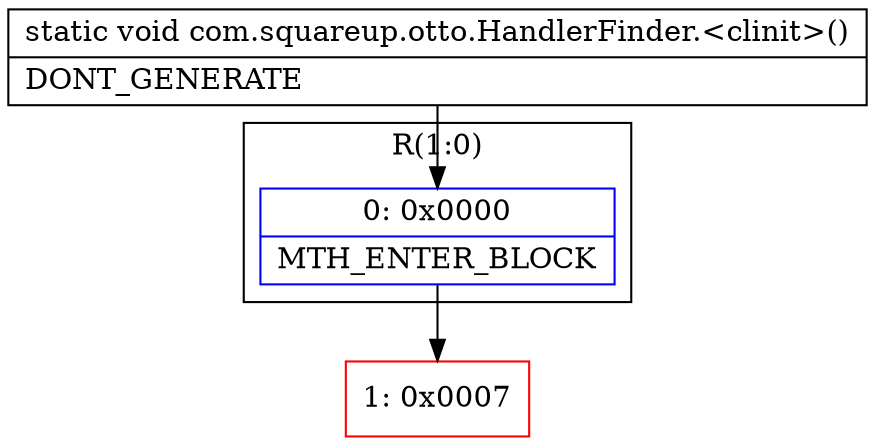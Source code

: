 digraph "CFG forcom.squareup.otto.HandlerFinder.\<clinit\>()V" {
subgraph cluster_Region_288622051 {
label = "R(1:0)";
node [shape=record,color=blue];
Node_0 [shape=record,label="{0\:\ 0x0000|MTH_ENTER_BLOCK\l}"];
}
Node_1 [shape=record,color=red,label="{1\:\ 0x0007}"];
MethodNode[shape=record,label="{static void com.squareup.otto.HandlerFinder.\<clinit\>()  | DONT_GENERATE\l}"];
MethodNode -> Node_0;
Node_0 -> Node_1;
}

